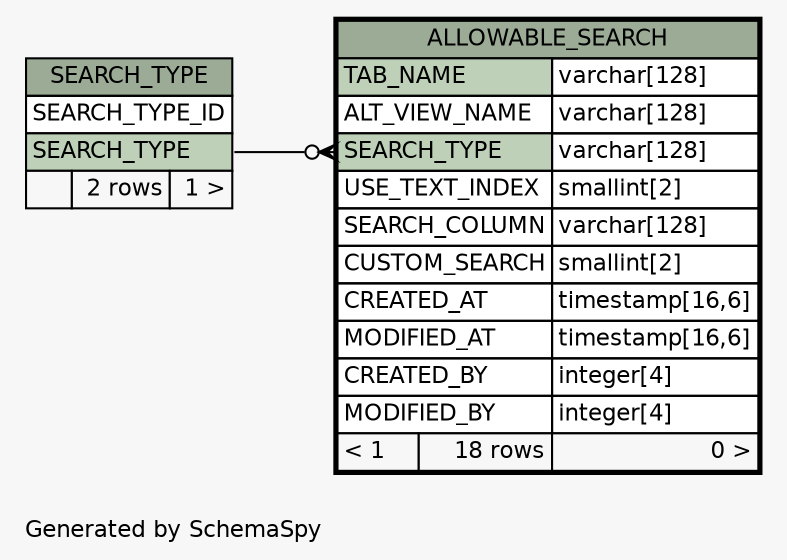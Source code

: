 // dot 2.38.0 on Windows 10 10.0
// SchemaSpy rev Unknown
digraph "oneDegreeRelationshipsDiagram" {
  graph [
    rankdir="RL"
    bgcolor="#f7f7f7"
    label="\nGenerated by SchemaSpy"
    labeljust="l"
    nodesep="0.18"
    ranksep="0.46"
    fontname="Helvetica"
    fontsize="11"
  ];
  node [
    fontname="Helvetica"
    fontsize="11"
    shape="plaintext"
  ];
  edge [
    arrowsize="0.8"
  ];
  "ALLOWABLE_SEARCH":"SEARCH_TYPE":w -> "SEARCH_TYPE":"SEARCH_TYPE":e [arrowhead=none dir=back arrowtail=crowodot];
  "ALLOWABLE_SEARCH" [
    label=<
    <TABLE BORDER="2" CELLBORDER="1" CELLSPACING="0" BGCOLOR="#ffffff">
      <TR><TD COLSPAN="3" BGCOLOR="#9bab96" ALIGN="CENTER">ALLOWABLE_SEARCH</TD></TR>
      <TR><TD PORT="TAB_NAME" COLSPAN="2" BGCOLOR="#bed1b8" ALIGN="LEFT">TAB_NAME</TD><TD PORT="TAB_NAME.type" ALIGN="LEFT">varchar[128]</TD></TR>
      <TR><TD PORT="ALT_VIEW_NAME" COLSPAN="2" ALIGN="LEFT">ALT_VIEW_NAME</TD><TD PORT="ALT_VIEW_NAME.type" ALIGN="LEFT">varchar[128]</TD></TR>
      <TR><TD PORT="SEARCH_TYPE" COLSPAN="2" BGCOLOR="#bed1b8" ALIGN="LEFT">SEARCH_TYPE</TD><TD PORT="SEARCH_TYPE.type" ALIGN="LEFT">varchar[128]</TD></TR>
      <TR><TD PORT="USE_TEXT_INDEX" COLSPAN="2" ALIGN="LEFT">USE_TEXT_INDEX</TD><TD PORT="USE_TEXT_INDEX.type" ALIGN="LEFT">smallint[2]</TD></TR>
      <TR><TD PORT="SEARCH_COLUMN" COLSPAN="2" ALIGN="LEFT">SEARCH_COLUMN</TD><TD PORT="SEARCH_COLUMN.type" ALIGN="LEFT">varchar[128]</TD></TR>
      <TR><TD PORT="CUSTOM_SEARCH" COLSPAN="2" ALIGN="LEFT">CUSTOM_SEARCH</TD><TD PORT="CUSTOM_SEARCH.type" ALIGN="LEFT">smallint[2]</TD></TR>
      <TR><TD PORT="CREATED_AT" COLSPAN="2" ALIGN="LEFT">CREATED_AT</TD><TD PORT="CREATED_AT.type" ALIGN="LEFT">timestamp[16,6]</TD></TR>
      <TR><TD PORT="MODIFIED_AT" COLSPAN="2" ALIGN="LEFT">MODIFIED_AT</TD><TD PORT="MODIFIED_AT.type" ALIGN="LEFT">timestamp[16,6]</TD></TR>
      <TR><TD PORT="CREATED_BY" COLSPAN="2" ALIGN="LEFT">CREATED_BY</TD><TD PORT="CREATED_BY.type" ALIGN="LEFT">integer[4]</TD></TR>
      <TR><TD PORT="MODIFIED_BY" COLSPAN="2" ALIGN="LEFT">MODIFIED_BY</TD><TD PORT="MODIFIED_BY.type" ALIGN="LEFT">integer[4]</TD></TR>
      <TR><TD ALIGN="LEFT" BGCOLOR="#f7f7f7">&lt; 1</TD><TD ALIGN="RIGHT" BGCOLOR="#f7f7f7">18 rows</TD><TD ALIGN="RIGHT" BGCOLOR="#f7f7f7">0 &gt;</TD></TR>
    </TABLE>>
    URL="ALLOWABLE_SEARCH.html"
    tooltip="ALLOWABLE_SEARCH"
  ];
  "SEARCH_TYPE" [
    label=<
    <TABLE BORDER="0" CELLBORDER="1" CELLSPACING="0" BGCOLOR="#ffffff">
      <TR><TD COLSPAN="3" BGCOLOR="#9bab96" ALIGN="CENTER">SEARCH_TYPE</TD></TR>
      <TR><TD PORT="SEARCH_TYPE_ID" COLSPAN="3" ALIGN="LEFT">SEARCH_TYPE_ID</TD></TR>
      <TR><TD PORT="SEARCH_TYPE" COLSPAN="3" BGCOLOR="#bed1b8" ALIGN="LEFT">SEARCH_TYPE</TD></TR>
      <TR><TD ALIGN="LEFT" BGCOLOR="#f7f7f7">  </TD><TD ALIGN="RIGHT" BGCOLOR="#f7f7f7">2 rows</TD><TD ALIGN="RIGHT" BGCOLOR="#f7f7f7">1 &gt;</TD></TR>
    </TABLE>>
    URL="SEARCH_TYPE.html"
    tooltip="SEARCH_TYPE"
  ];
}
